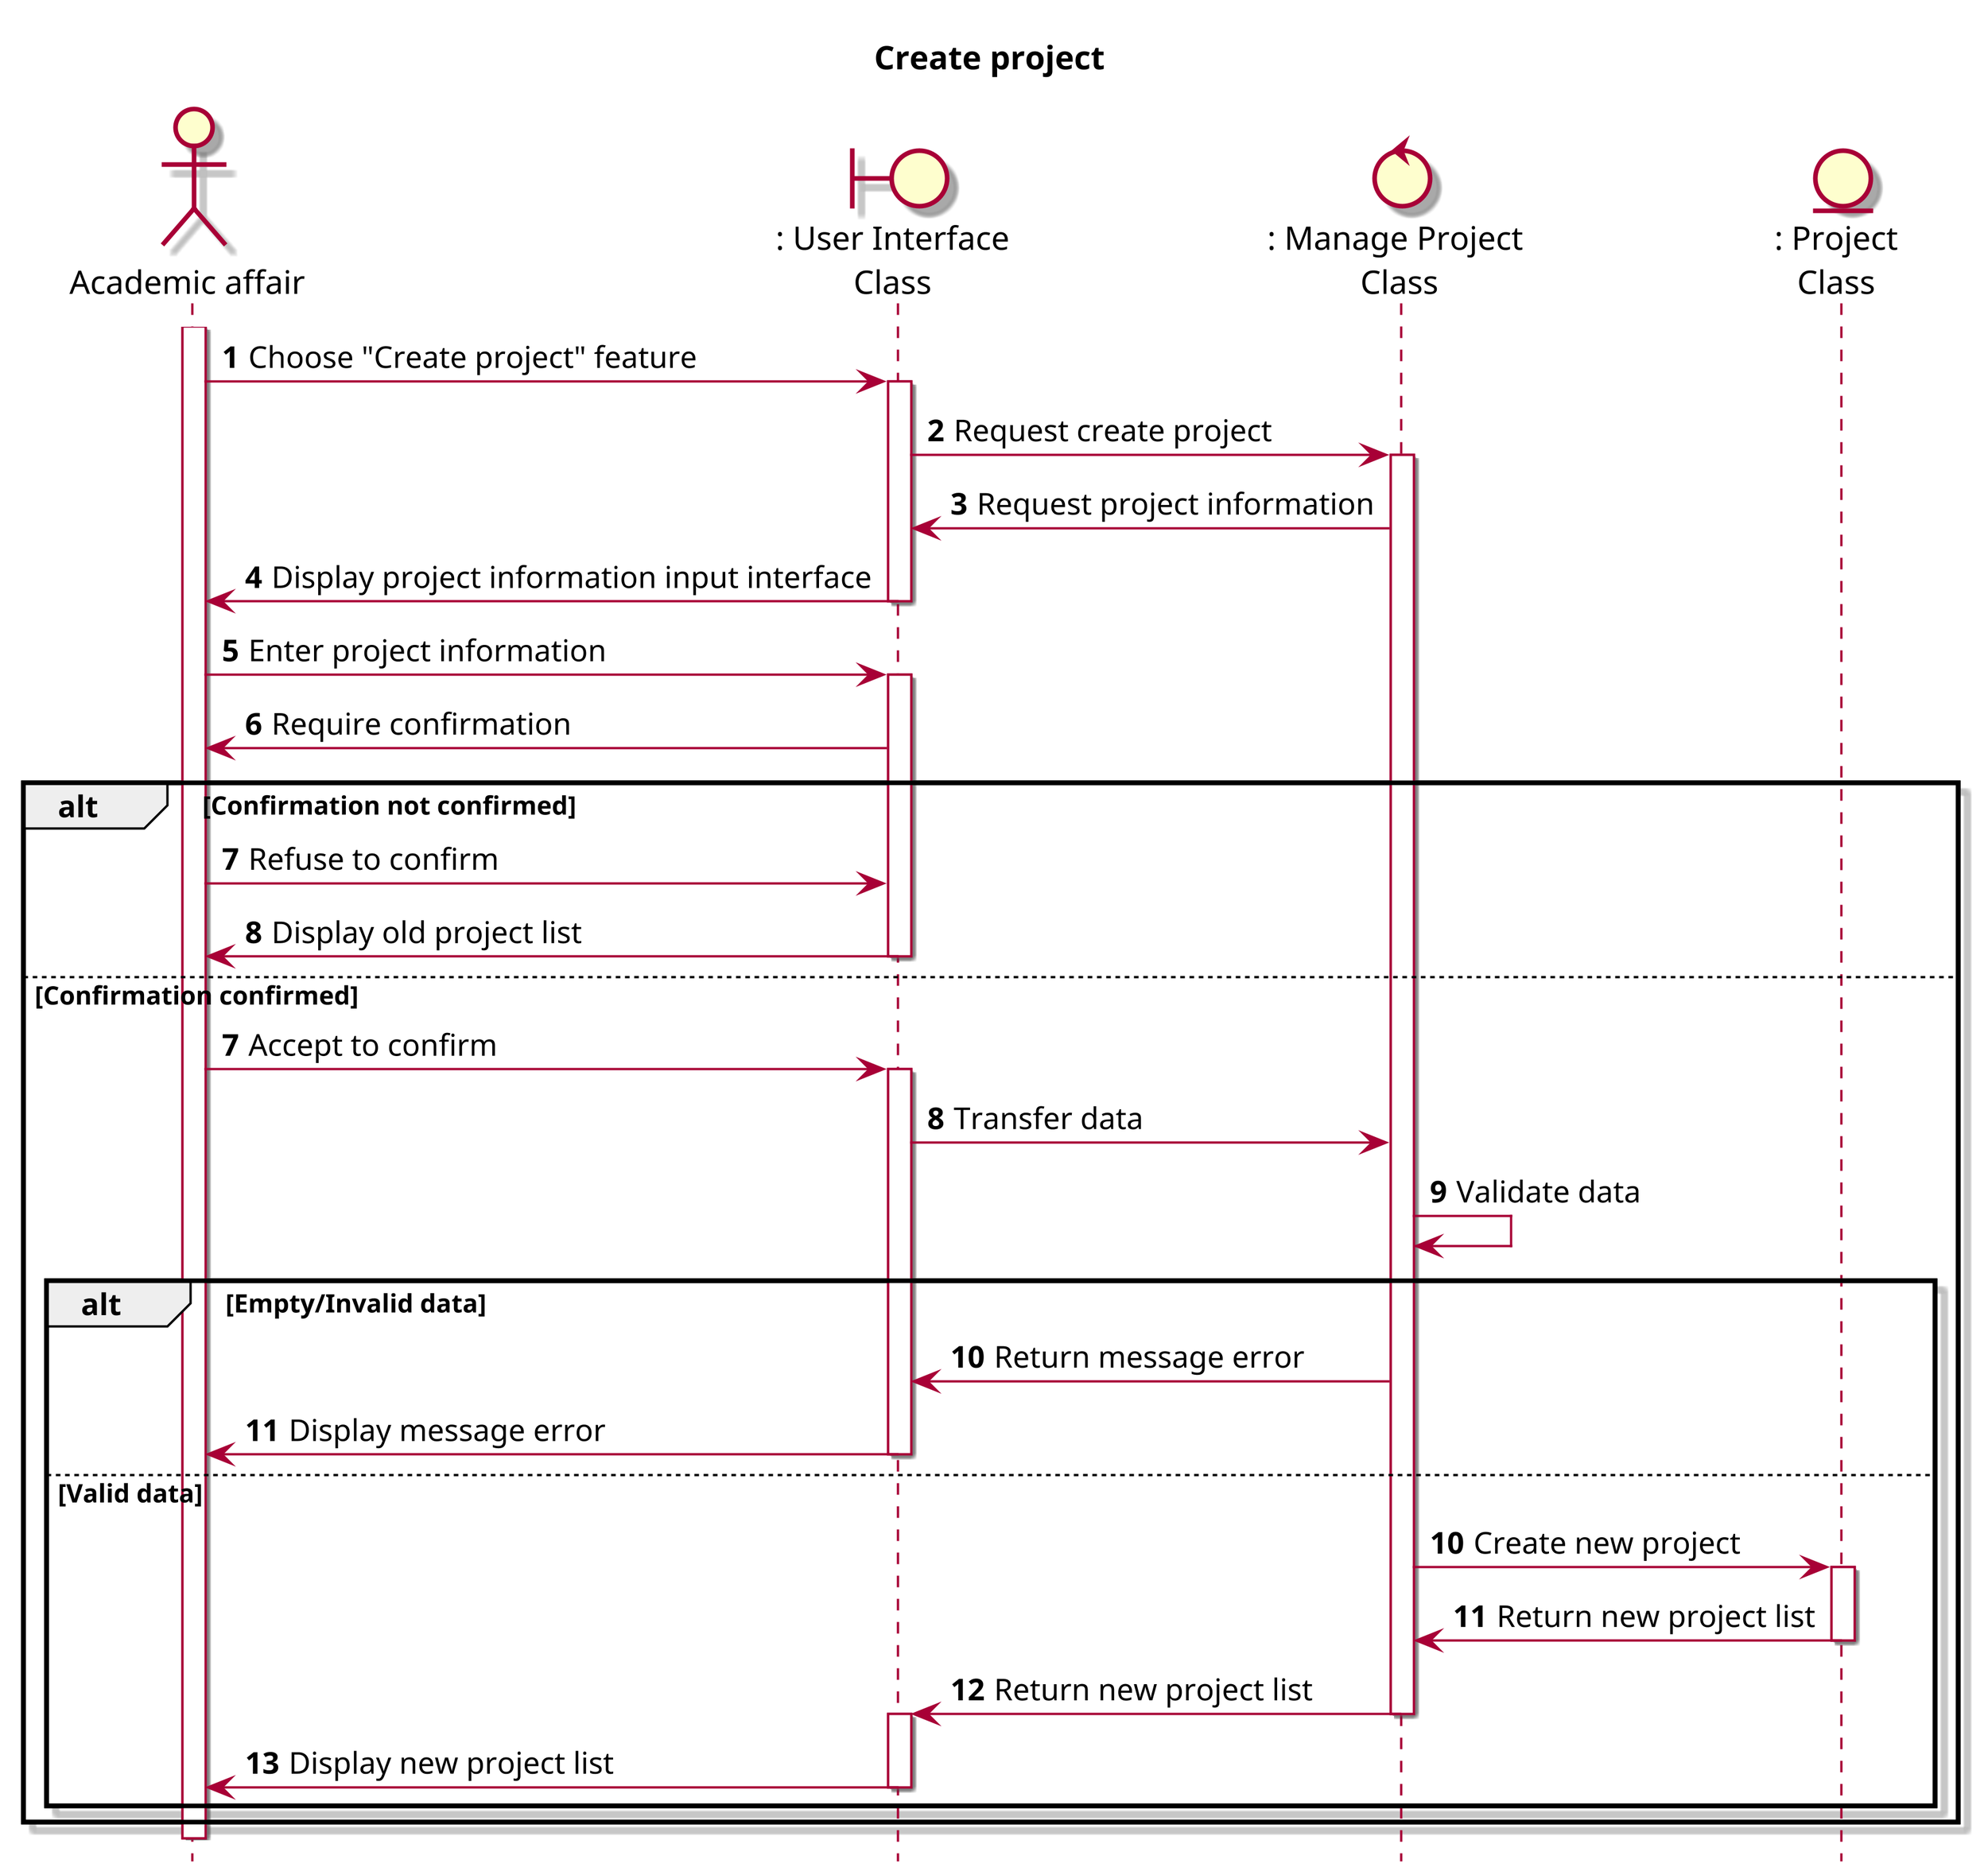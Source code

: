 @startuml CreateProject
skin rose
hide footbox
scale 5

title "Create project"
actor "Academic affair" as aa
boundary ": User Interface\nClass" as ui
control ": Manage Project\n Class" as mp
entity ": Project\nClass" as p
autonumber
aa ++
aa -> ui ++: Choose "Create project" feature
ui -> mp ++: Request create project
mp -> ui: Request project information
ui -> aa --: Display project information input interface
aa -> ui ++: Enter project information
ui -> aa: Require confirmation
alt Confirmation not confirmed
  aa -> ui: Refuse to confirm
  ui -> aa --: Display old project list
else Confirmation confirmed
  autonumber 7
  aa -> ui ++: Accept to confirm
  ui -> mp: Transfer data
  mp -> mp: Validate data
  alt Empty/Invalid data
    mp -> ui: Return message error
    ui -> aa --: Display message error
  else Valid data
    autonumber 10
    mp -> p ++: Create new project
    p -> mp --: Return new project list
    mp -> ui --++: Return new project list
    ui -> aa --: Display new project list
  end
end
aa --
@enduml
